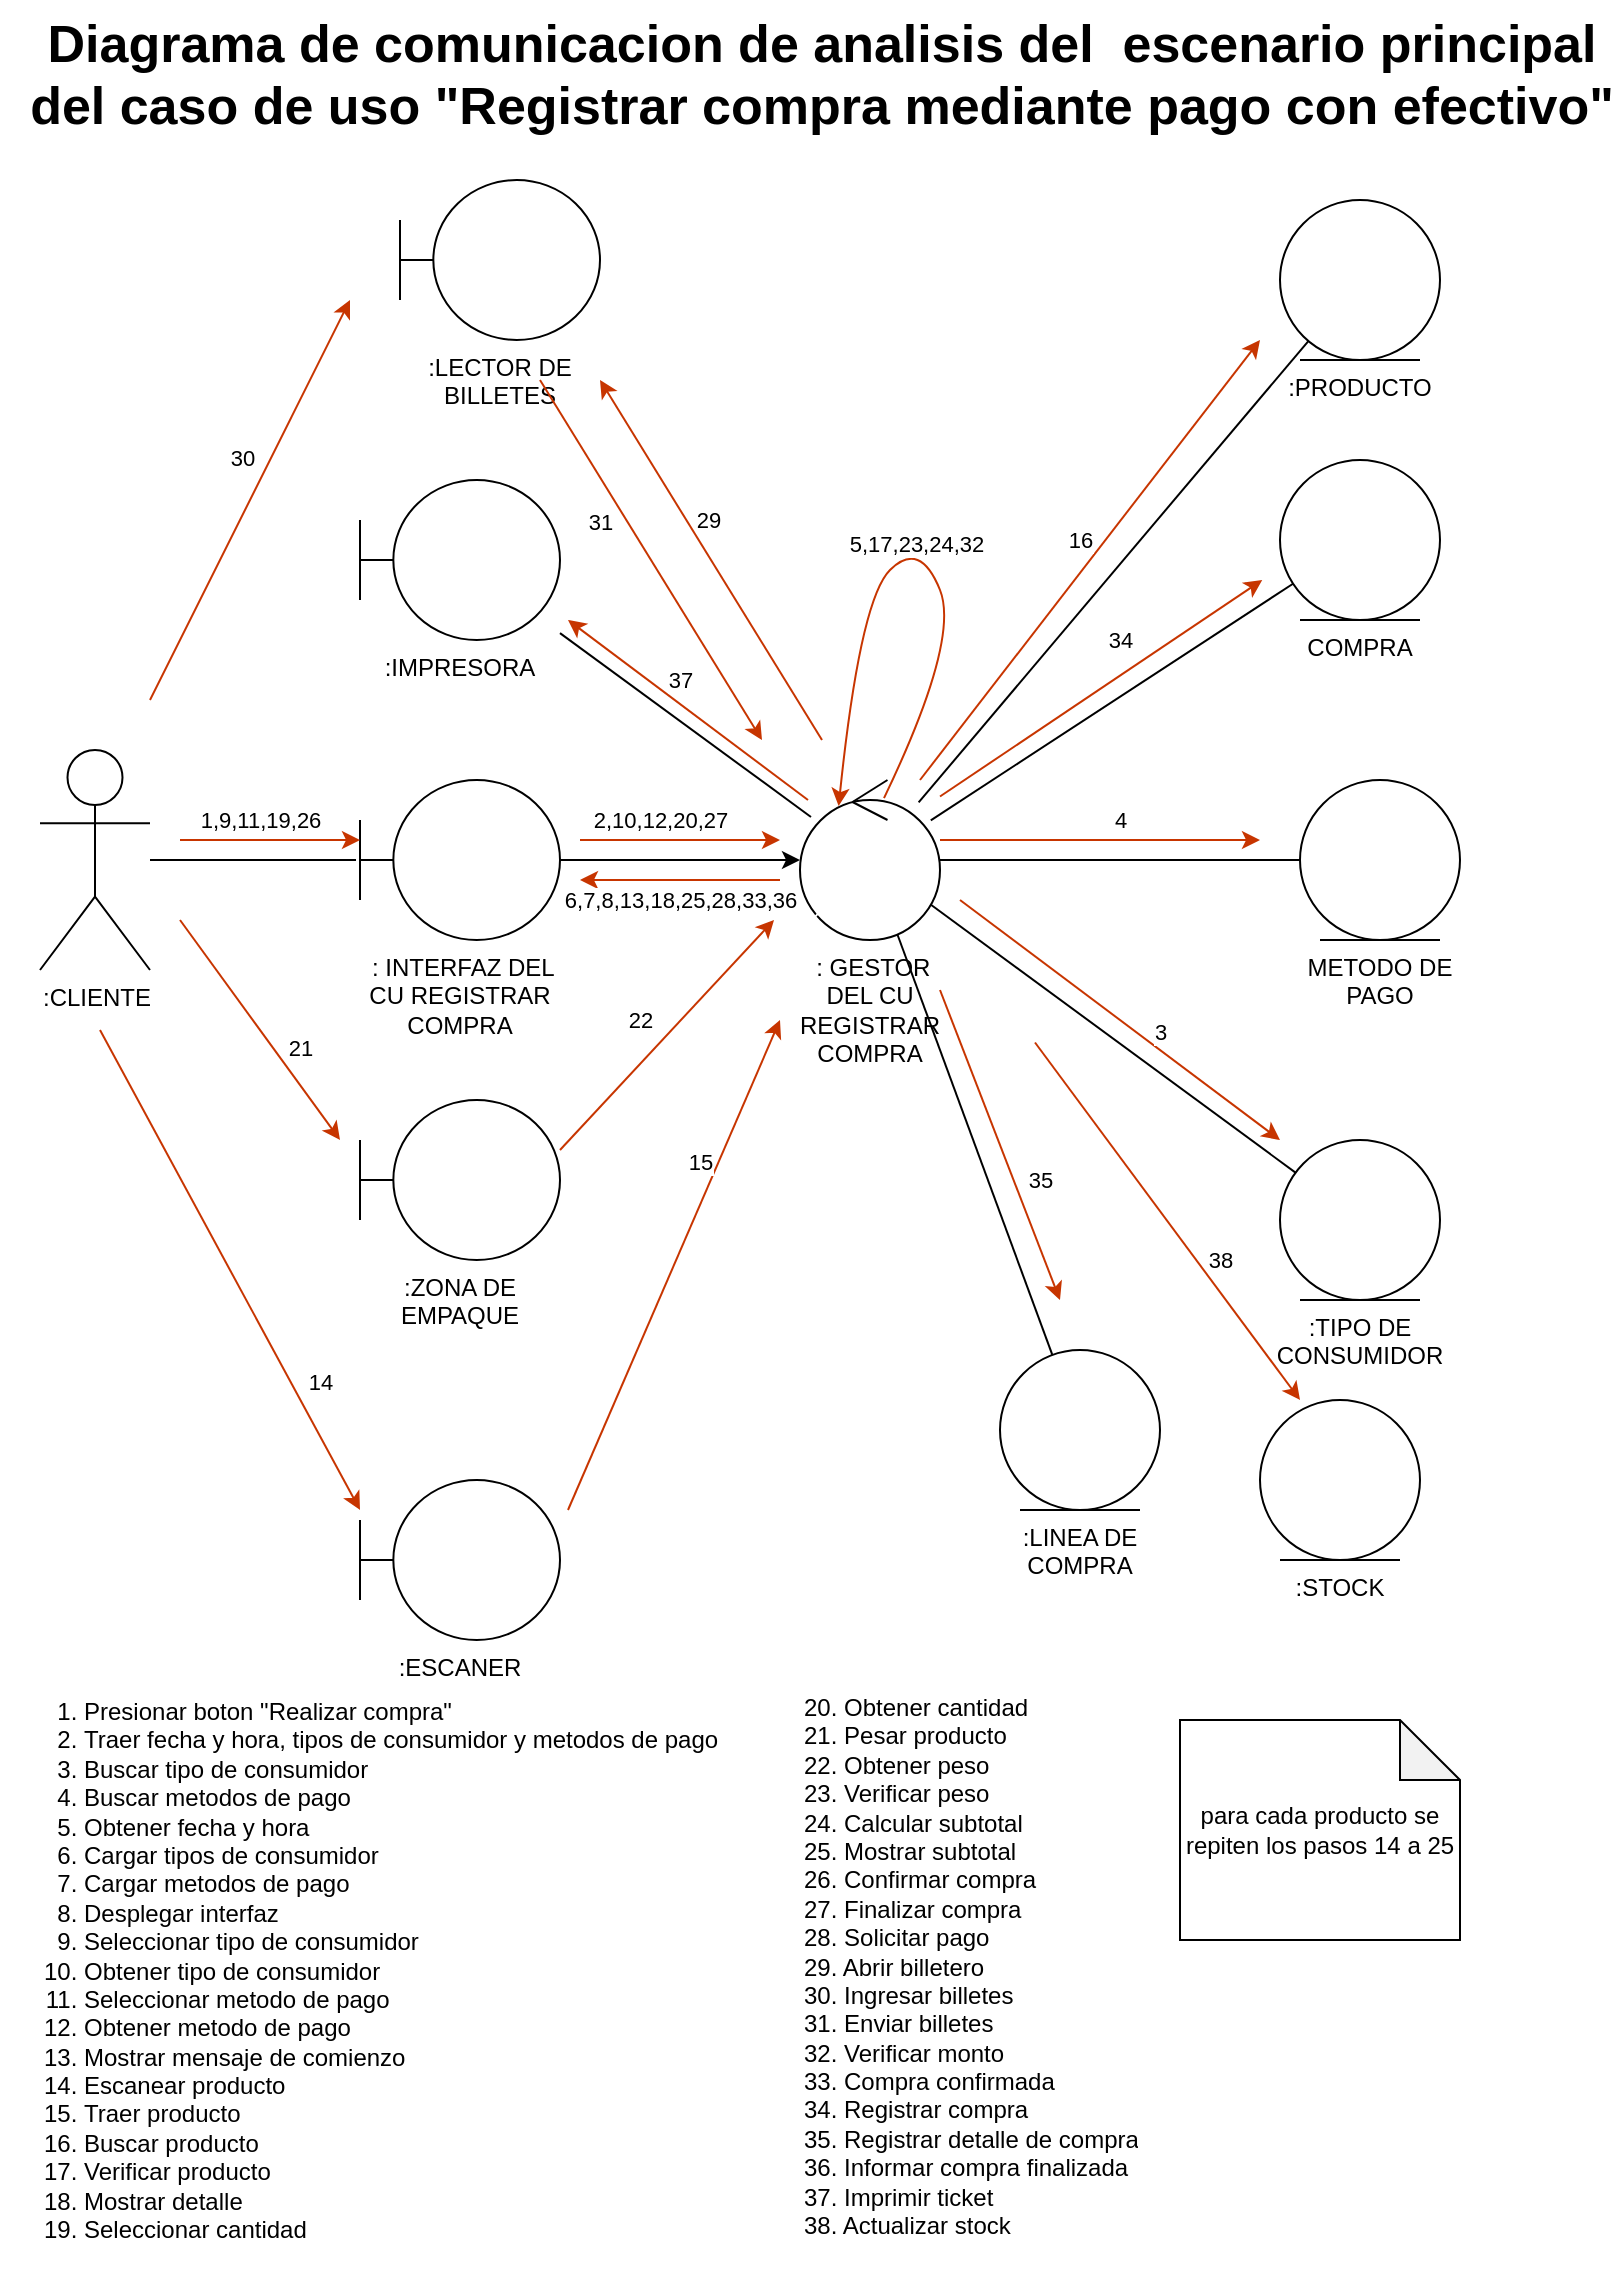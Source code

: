 <mxfile version="20.8.16" type="device"><diagram name="Page-1" id="2YBvvXClWsGukQMizWep"><mxGraphModel dx="794" dy="1230" grid="1" gridSize="10" guides="1" tooltips="1" connect="1" arrows="1" fold="1" page="1" pageScale="1" pageWidth="827" pageHeight="1169" math="0" shadow="0"><root><mxCell id="0"/><mxCell id="1" parent="0"/><mxCell id="ad6VIf8BgEQXSERncNVU-14" style="edgeStyle=orthogonalEdgeStyle;rounded=0;orthogonalLoop=1;jettySize=auto;html=1;" parent="1" source="ad6VIf8BgEQXSERncNVU-1" target="ad6VIf8BgEQXSERncNVU-6" edge="1"><mxGeometry relative="1" as="geometry"/></mxCell><mxCell id="ad6VIf8BgEQXSERncNVU-15" value="2,10,12,20,27" style="edgeStyle=orthogonalEdgeStyle;rounded=0;orthogonalLoop=1;jettySize=auto;html=1;fillColor=#fa6800;strokeColor=#C73500;" parent="1" edge="1"><mxGeometry x="-0.2" y="10" relative="1" as="geometry"><mxPoint x="300" y="450" as="sourcePoint"/><mxPoint x="400" y="450" as="targetPoint"/><mxPoint as="offset"/></mxGeometry></mxCell><mxCell id="ad6VIf8BgEQXSERncNVU-1" value="&amp;nbsp;: INTERFAZ DEL CU REGISTRAR COMPRA" style="shape=umlBoundary;whiteSpace=wrap;html=1;labelPosition=center;verticalLabelPosition=bottom;align=center;verticalAlign=top;" parent="1" vertex="1"><mxGeometry x="190" y="420" width="100" height="80" as="geometry"/></mxCell><mxCell id="CCmJBicXnnlTQRJ7N7az-21" style="edgeStyle=none;rounded=0;orthogonalLoop=1;jettySize=auto;html=1;entryX=-0.02;entryY=0.513;entryDx=0;entryDy=0;entryPerimeter=0;strokeColor=#ffffff;endArrow=none;endFill=0;" edge="1" parent="1" source="ad6VIf8BgEQXSERncNVU-2" target="CCmJBicXnnlTQRJ7N7az-7"><mxGeometry relative="1" as="geometry"/></mxCell><mxCell id="CCmJBicXnnlTQRJ7N7az-24" style="edgeStyle=none;rounded=0;orthogonalLoop=1;jettySize=auto;html=1;entryX=-0.02;entryY=0.467;entryDx=0;entryDy=0;entryPerimeter=0;strokeColor=#ffffff;endArrow=none;endFill=0;" edge="1" parent="1" target="CCmJBicXnnlTQRJ7N7az-6"><mxGeometry relative="1" as="geometry"><mxPoint x="50" y="540" as="sourcePoint"/></mxGeometry></mxCell><mxCell id="CCmJBicXnnlTQRJ7N7az-27" style="edgeStyle=none;rounded=0;orthogonalLoop=1;jettySize=auto;html=1;entryX=-0.033;entryY=0.554;entryDx=0;entryDy=0;entryPerimeter=0;strokeColor=#ffffff;endArrow=none;endFill=0;" edge="1" parent="1" source="ad6VIf8BgEQXSERncNVU-2" target="CCmJBicXnnlTQRJ7N7az-5"><mxGeometry relative="1" as="geometry"/></mxCell><mxCell id="ad6VIf8BgEQXSERncNVU-2" value=":CLIENTE" style="shape=umlActor;verticalLabelPosition=bottom;verticalAlign=top;html=1;" parent="1" vertex="1"><mxGeometry x="30" y="405" width="55" height="110" as="geometry"/></mxCell><mxCell id="ad6VIf8BgEQXSERncNVU-5" value=":IMPRESORA" style="shape=umlBoundary;whiteSpace=wrap;html=1;labelPosition=center;verticalLabelPosition=bottom;align=center;verticalAlign=top;" parent="1" vertex="1"><mxGeometry x="190" y="270" width="100" height="80" as="geometry"/></mxCell><mxCell id="ad6VIf8BgEQXSERncNVU-18" style="rounded=1;orthogonalLoop=1;jettySize=auto;html=1;endArrow=none;endFill=0;" parent="1" source="ad6VIf8BgEQXSERncNVU-6" target="ad6VIf8BgEQXSERncNVU-5" edge="1"><mxGeometry relative="1" as="geometry"/></mxCell><mxCell id="ad6VIf8BgEQXSERncNVU-19" style="rounded=0;orthogonalLoop=1;jettySize=auto;html=1;endArrow=none;endFill=0;" parent="1" source="ad6VIf8BgEQXSERncNVU-6" target="ad6VIf8BgEQXSERncNVU-9" edge="1"><mxGeometry relative="1" as="geometry"/></mxCell><mxCell id="ad6VIf8BgEQXSERncNVU-20" style="rounded=0;orthogonalLoop=1;jettySize=auto;html=1;endArrow=none;endFill=0;" parent="1" source="ad6VIf8BgEQXSERncNVU-6" target="ad6VIf8BgEQXSERncNVU-10" edge="1"><mxGeometry relative="1" as="geometry"/></mxCell><mxCell id="ad6VIf8BgEQXSERncNVU-22" style="edgeStyle=orthogonalEdgeStyle;rounded=0;orthogonalLoop=1;jettySize=auto;html=1;endArrow=none;endFill=0;" parent="1" source="ad6VIf8BgEQXSERncNVU-6" target="ad6VIf8BgEQXSERncNVU-11" edge="1"><mxGeometry relative="1" as="geometry"/></mxCell><mxCell id="ad6VIf8BgEQXSERncNVU-23" style="rounded=0;orthogonalLoop=1;jettySize=auto;html=1;endArrow=none;endFill=0;" parent="1" source="ad6VIf8BgEQXSERncNVU-6" target="ad6VIf8BgEQXSERncNVU-12" edge="1"><mxGeometry relative="1" as="geometry"/></mxCell><mxCell id="ad6VIf8BgEQXSERncNVU-24" style="rounded=0;orthogonalLoop=1;jettySize=auto;html=1;endArrow=none;endFill=0;" parent="1" source="ad6VIf8BgEQXSERncNVU-6" target="ad6VIf8BgEQXSERncNVU-13" edge="1"><mxGeometry relative="1" as="geometry"/></mxCell><mxCell id="ad6VIf8BgEQXSERncNVU-28" value="4" style="edgeStyle=orthogonalEdgeStyle;rounded=0;orthogonalLoop=1;jettySize=auto;html=1;fillColor=#fa6800;strokeColor=#C73500;" parent="1" edge="1"><mxGeometry x="0.125" y="10" relative="1" as="geometry"><mxPoint x="480" y="450" as="sourcePoint"/><mxPoint x="640" y="450" as="targetPoint"/><mxPoint as="offset"/></mxGeometry></mxCell><mxCell id="ad6VIf8BgEQXSERncNVU-29" value="34" style="rounded=0;orthogonalLoop=1;jettySize=auto;html=1;fillColor=#fa6800;strokeColor=#C73500;" parent="1" edge="1"><mxGeometry x="0.219" y="15" relative="1" as="geometry"><mxPoint x="479.997" y="428.262" as="sourcePoint"/><mxPoint x="641.13" y="320" as="targetPoint"/><mxPoint as="offset"/></mxGeometry></mxCell><mxCell id="ad6VIf8BgEQXSERncNVU-30" value="16" style="rounded=0;orthogonalLoop=1;jettySize=auto;html=1;fillColor=#fa6800;strokeColor=#C73500;" parent="1" edge="1"><mxGeometry x="0.035" y="10" relative="1" as="geometry"><mxPoint x="470.002" y="420.004" as="sourcePoint"/><mxPoint x="640" y="200" as="targetPoint"/><mxPoint as="offset"/></mxGeometry></mxCell><mxCell id="CCmJBicXnnlTQRJ7N7az-36" style="edgeStyle=none;rounded=0;orthogonalLoop=1;jettySize=auto;html=1;strokeColor=#ffffff;endArrow=none;endFill=0;entryX=1;entryY=0.563;entryDx=0;entryDy=0;entryPerimeter=0;" edge="1" parent="1" source="ad6VIf8BgEQXSERncNVU-6" target="CCmJBicXnnlTQRJ7N7az-6"><mxGeometry relative="1" as="geometry"/></mxCell><mxCell id="CCmJBicXnnlTQRJ7N7az-40" style="edgeStyle=none;rounded=0;orthogonalLoop=1;jettySize=auto;html=1;strokeColor=#ffffff;endArrow=none;endFill=0;" edge="1" parent="1" source="ad6VIf8BgEQXSERncNVU-6" target="CCmJBicXnnlTQRJ7N7az-39"><mxGeometry relative="1" as="geometry"/></mxCell><mxCell id="ad6VIf8BgEQXSERncNVU-6" value="&amp;nbsp;: GESTOR DEL CU REGISTRAR COMPRA" style="ellipse;shape=umlControl;whiteSpace=wrap;html=1;labelPosition=center;verticalLabelPosition=bottom;align=center;verticalAlign=top;" parent="1" vertex="1"><mxGeometry x="410" y="420" width="70" height="80" as="geometry"/></mxCell><mxCell id="ad6VIf8BgEQXSERncNVU-9" value=":PRODUCTO" style="ellipse;shape=umlEntity;whiteSpace=wrap;html=1;labelPosition=center;verticalLabelPosition=bottom;align=center;verticalAlign=top;" parent="1" vertex="1"><mxGeometry x="650" y="130" width="80" height="80" as="geometry"/></mxCell><mxCell id="ad6VIf8BgEQXSERncNVU-10" value="COMPRA" style="ellipse;shape=umlEntity;whiteSpace=wrap;html=1;labelPosition=center;verticalLabelPosition=bottom;align=center;verticalAlign=top;" parent="1" vertex="1"><mxGeometry x="650" y="260" width="80" height="80" as="geometry"/></mxCell><mxCell id="ad6VIf8BgEQXSERncNVU-11" value="METODO DE PAGO&lt;br&gt;" style="ellipse;shape=umlEntity;whiteSpace=wrap;html=1;labelPosition=center;verticalLabelPosition=bottom;align=center;verticalAlign=top;" parent="1" vertex="1"><mxGeometry x="660" y="420" width="80" height="80" as="geometry"/></mxCell><mxCell id="ad6VIf8BgEQXSERncNVU-12" value=":TIPO DE CONSUMIDOR" style="ellipse;shape=umlEntity;whiteSpace=wrap;html=1;labelPosition=center;verticalLabelPosition=bottom;align=center;verticalAlign=top;" parent="1" vertex="1"><mxGeometry x="650" y="600" width="80" height="80" as="geometry"/></mxCell><mxCell id="ad6VIf8BgEQXSERncNVU-13" value=":LINEA DE COMPRA" style="ellipse;shape=umlEntity;whiteSpace=wrap;html=1;labelPosition=center;verticalLabelPosition=bottom;align=center;verticalAlign=top;" parent="1" vertex="1"><mxGeometry x="510" y="705" width="80" height="80" as="geometry"/></mxCell><mxCell id="ad6VIf8BgEQXSERncNVU-16" style="edgeStyle=orthogonalEdgeStyle;rounded=0;orthogonalLoop=1;jettySize=auto;html=1;entryX=-0.02;entryY=0.5;entryDx=0;entryDy=0;entryPerimeter=0;endArrow=none;endFill=0;" parent="1" source="ad6VIf8BgEQXSERncNVU-2" target="ad6VIf8BgEQXSERncNVU-1" edge="1"><mxGeometry relative="1" as="geometry"/></mxCell><mxCell id="ad6VIf8BgEQXSERncNVU-17" style="edgeStyle=orthogonalEdgeStyle;rounded=0;orthogonalLoop=1;jettySize=auto;html=1;entryX=-0.02;entryY=0.5;entryDx=0;entryDy=0;entryPerimeter=0;fillColor=#fa6800;strokeColor=#C73500;" parent="1" edge="1"><mxGeometry relative="1" as="geometry"><mxPoint x="100" y="450" as="sourcePoint"/><mxPoint x="190" y="450" as="targetPoint"/></mxGeometry></mxCell><mxCell id="ad6VIf8BgEQXSERncNVU-32" value="1,9,11,19,26" style="edgeLabel;html=1;align=center;verticalAlign=middle;resizable=0;points=[];" parent="ad6VIf8BgEQXSERncNVU-17" vertex="1" connectable="0"><mxGeometry x="0.089" y="-2" relative="1" as="geometry"><mxPoint x="-9" y="-12" as="offset"/></mxGeometry></mxCell><mxCell id="ad6VIf8BgEQXSERncNVU-25" style="rounded=0;orthogonalLoop=1;jettySize=auto;html=1;fillColor=#fa6800;strokeColor=#C73500;" parent="1" edge="1"><mxGeometry relative="1" as="geometry"><mxPoint x="480" y="525" as="sourcePoint"/><mxPoint x="540" y="680" as="targetPoint"/></mxGeometry></mxCell><mxCell id="CCmJBicXnnlTQRJ7N7az-10" value="35" style="edgeLabel;html=1;align=center;verticalAlign=middle;resizable=0;points=[];" vertex="1" connectable="0" parent="ad6VIf8BgEQXSERncNVU-25"><mxGeometry x="0.175" y="3" relative="1" as="geometry"><mxPoint x="12" y="5" as="offset"/></mxGeometry></mxCell><mxCell id="ad6VIf8BgEQXSERncNVU-26" style="rounded=0;orthogonalLoop=1;jettySize=auto;html=1;fillColor=#fa6800;strokeColor=#C73500;" parent="1" edge="1"><mxGeometry relative="1" as="geometry"><mxPoint x="490" y="480" as="sourcePoint"/><mxPoint x="650" y="600" as="targetPoint"/></mxGeometry></mxCell><mxCell id="CCmJBicXnnlTQRJ7N7az-9" value="3" style="edgeLabel;html=1;align=center;verticalAlign=middle;resizable=0;points=[];" vertex="1" connectable="0" parent="ad6VIf8BgEQXSERncNVU-26"><mxGeometry x="0.124" y="2" relative="1" as="geometry"><mxPoint x="9" as="offset"/></mxGeometry></mxCell><mxCell id="ad6VIf8BgEQXSERncNVU-37" value="6,7,8,13,18,25,28,33,36" style="edgeStyle=orthogonalEdgeStyle;rounded=0;orthogonalLoop=1;jettySize=auto;html=1;fillColor=#fa6800;strokeColor=#C73500;" parent="1" edge="1"><mxGeometry y="10" relative="1" as="geometry"><mxPoint x="400" y="470" as="sourcePoint"/><mxPoint x="300" y="470" as="targetPoint"/><mxPoint as="offset"/></mxGeometry></mxCell><mxCell id="ad6VIf8BgEQXSERncNVU-41" value="&lt;div align=&quot;center&quot;&gt;&lt;b&gt;&lt;font style=&quot;font-size:26px;&quot; size=&quot;26px&quot;&gt;Diagrama de comunicacion de&lt;/font&gt;&lt;/b&gt;&lt;b&gt;&lt;font style=&quot;font-size:26px;&quot; size=&quot;26px&quot;&gt; analisis del&amp;nbsp; escenario principal del caso de uso &quot;Registrar compra mediante pago con efectivo&quot;&lt;/font&gt;&lt;/b&gt;&lt;/div&gt;&lt;br&gt;  " style="text;html=1;whiteSpace=wrap;overflow=hidden;rounded=0;" parent="1" vertex="1"><mxGeometry x="20" y="30" width="800" height="120" as="geometry"/></mxCell><mxCell id="ad6VIf8BgEQXSERncNVU-42" value="&lt;ol&gt;&lt;li&gt;Presionar boton &quot;Realizar compra&quot;&lt;/li&gt;&lt;li&gt;Traer fecha y hora, tipos de consumidor y metodos de pago&lt;/li&gt;&lt;li&gt;Buscar tipo de consumidor&lt;/li&gt;&lt;li&gt;Buscar metodos de pago&lt;/li&gt;&lt;li&gt;Obtener fecha y hora&lt;/li&gt;&lt;li&gt;Cargar tipos de consumidor&lt;/li&gt;&lt;li&gt;Cargar metodos de pago&lt;/li&gt;&lt;li&gt;Desplegar interfaz&lt;/li&gt;&lt;li&gt;Seleccionar tipo de consumidor&lt;/li&gt;&lt;li&gt;Obtener tipo de consumidor&lt;/li&gt;&lt;li&gt;Seleccionar metodo de pago&lt;/li&gt;&lt;li&gt;Obtener metodo de pago&lt;/li&gt;&lt;li&gt;Mostrar mensaje de comienzo&lt;/li&gt;&lt;li&gt;Escanear producto&lt;/li&gt;&lt;li&gt;Traer producto&lt;/li&gt;&lt;li&gt;Buscar producto&lt;/li&gt;&lt;li&gt;Verificar producto&lt;/li&gt;&lt;li&gt;Mostrar detalle&lt;/li&gt;&lt;li&gt;Seleccionar cantidad&lt;/li&gt;&lt;/ol&gt;&lt;br&gt;    &lt;p style=&quot;margin-top:0;&quot;&gt;&lt;br&gt;      &amp;nbsp;&lt;br&gt;    &lt;/p&gt;&lt;br&gt;  " style="text;html=1;whiteSpace=wrap;overflow=hidden;rounded=0;" parent="1" vertex="1"><mxGeometry x="10" y="860" width="390" height="300" as="geometry"/></mxCell><mxCell id="CCmJBicXnnlTQRJ7N7az-15" style="rounded=0;orthogonalLoop=1;jettySize=auto;html=1;strokeColor=#ffffff;endArrow=none;endFill=0;exitX=1;exitY=0.5;exitDx=0;exitDy=0;exitPerimeter=0;" edge="1" parent="1" source="CCmJBicXnnlTQRJ7N7az-5" target="ad6VIf8BgEQXSERncNVU-6"><mxGeometry relative="1" as="geometry"/></mxCell><mxCell id="CCmJBicXnnlTQRJ7N7az-5" value=":ZONA DE EMPAQUE" style="shape=umlBoundary;whiteSpace=wrap;html=1;labelPosition=center;verticalLabelPosition=bottom;align=center;verticalAlign=top;" vertex="1" parent="1"><mxGeometry x="190" y="580" width="100" height="80" as="geometry"/></mxCell><mxCell id="CCmJBicXnnlTQRJ7N7az-6" value=":ESCANER" style="shape=umlBoundary;whiteSpace=wrap;html=1;labelPosition=center;verticalLabelPosition=bottom;align=center;verticalAlign=top;" vertex="1" parent="1"><mxGeometry x="190" y="770" width="100" height="80" as="geometry"/></mxCell><mxCell id="CCmJBicXnnlTQRJ7N7az-16" style="edgeStyle=none;rounded=0;orthogonalLoop=1;jettySize=auto;html=1;strokeColor=#ffffff;endArrow=none;endFill=0;" edge="1" parent="1" source="CCmJBicXnnlTQRJ7N7az-7" target="ad6VIf8BgEQXSERncNVU-6"><mxGeometry relative="1" as="geometry"/></mxCell><mxCell id="CCmJBicXnnlTQRJ7N7az-7" value=":LECTOR DE BILLETES" style="shape=umlBoundary;whiteSpace=wrap;html=1;labelPosition=center;verticalLabelPosition=bottom;align=center;verticalAlign=top;" vertex="1" parent="1"><mxGeometry x="210" y="120" width="100" height="80" as="geometry"/></mxCell><mxCell id="CCmJBicXnnlTQRJ7N7az-8" value="&lt;div&gt;20. Obtener cantidad&lt;/div&gt;&lt;div&gt;21. Pesar producto&lt;/div&gt;&lt;div&gt;22. Obtener peso&lt;/div&gt;&lt;div&gt;23. Verificar peso&lt;/div&gt;&lt;div&gt;24. Calcular subtotal&lt;/div&gt;&lt;div&gt;25. Mostrar subtotal&lt;/div&gt;&lt;div&gt;26. Confirmar compra&lt;/div&gt;&lt;div&gt;27. Finalizar compra&lt;/div&gt;&lt;div&gt;28. Solicitar pago&lt;/div&gt;&lt;div&gt;29. Abrir billetero&lt;/div&gt;&lt;div&gt;30. Ingresar billetes&lt;/div&gt;&lt;div&gt;31. Enviar billetes&lt;/div&gt;&lt;div&gt;32. Verificar monto&lt;/div&gt;&lt;div&gt;33. Compra confirmada&lt;/div&gt;&lt;div&gt;34. Registrar compra&lt;/div&gt;&lt;div&gt;35. Registrar detalle de compra&lt;/div&gt;&lt;div&gt;36. Informar compra finalizada&lt;/div&gt;&lt;div&gt;37. Imprimir ticket&lt;/div&gt;&lt;div&gt;38. Actualizar stock&lt;/div&gt;&lt;div&gt;&lt;br&gt;&lt;/div&gt;&lt;br&gt;  " style="text;html=1;whiteSpace=wrap;overflow=hidden;rounded=0;" vertex="1" parent="1"><mxGeometry x="410" y="870" width="190" height="300" as="geometry"/></mxCell><mxCell id="CCmJBicXnnlTQRJ7N7az-13" value="" style="endArrow=classic;html=1;rounded=0;fillColor=#a20025;strokeColor=#c73500;endFill=1;" edge="1" parent="1"><mxGeometry width="50" height="50" relative="1" as="geometry"><mxPoint x="421" y="400" as="sourcePoint"/><mxPoint x="310" y="220" as="targetPoint"/></mxGeometry></mxCell><mxCell id="CCmJBicXnnlTQRJ7N7az-18" value="29" style="edgeLabel;html=1;align=center;verticalAlign=middle;resizable=0;points=[];" vertex="1" connectable="0" parent="CCmJBicXnnlTQRJ7N7az-13"><mxGeometry x="0.25" y="-2" relative="1" as="geometry"><mxPoint x="10" y="3" as="offset"/></mxGeometry></mxCell><mxCell id="CCmJBicXnnlTQRJ7N7az-14" value="37" style="endArrow=classic;html=1;rounded=0;fillColor=#a20025;strokeColor=#c73500;endFill=1;" edge="1" parent="1"><mxGeometry x="0.163" y="-10" width="50" height="50" relative="1" as="geometry"><mxPoint x="414" y="430" as="sourcePoint"/><mxPoint x="294" y="340" as="targetPoint"/><mxPoint as="offset"/></mxGeometry></mxCell><mxCell id="CCmJBicXnnlTQRJ7N7az-19" value="" style="endArrow=classic;html=1;rounded=0;fillColor=#a20025;strokeColor=#c73500;endFill=1;" edge="1" parent="1"><mxGeometry width="50" height="50" relative="1" as="geometry"><mxPoint x="280" y="220" as="sourcePoint"/><mxPoint x="391" y="400" as="targetPoint"/></mxGeometry></mxCell><mxCell id="CCmJBicXnnlTQRJ7N7az-20" value="31" style="edgeLabel;html=1;align=center;verticalAlign=middle;resizable=0;points=[];" vertex="1" connectable="0" parent="CCmJBicXnnlTQRJ7N7az-19"><mxGeometry x="0.25" y="-2" relative="1" as="geometry"><mxPoint x="-38" y="-43" as="offset"/></mxGeometry></mxCell><mxCell id="CCmJBicXnnlTQRJ7N7az-22" value="" style="endArrow=classic;html=1;rounded=0;fillColor=#a20025;strokeColor=#c73500;endFill=1;" edge="1" parent="1"><mxGeometry width="50" height="50" relative="1" as="geometry"><mxPoint x="85" y="380" as="sourcePoint"/><mxPoint x="185" y="180" as="targetPoint"/></mxGeometry></mxCell><mxCell id="CCmJBicXnnlTQRJ7N7az-23" value="30" style="edgeLabel;html=1;align=center;verticalAlign=middle;resizable=0;points=[];" vertex="1" connectable="0" parent="CCmJBicXnnlTQRJ7N7az-22"><mxGeometry x="0.228" y="2" relative="1" as="geometry"><mxPoint x="-14" y="3" as="offset"/></mxGeometry></mxCell><mxCell id="CCmJBicXnnlTQRJ7N7az-25" value="" style="endArrow=classic;html=1;rounded=0;fillColor=#a20025;strokeColor=#c73500;endFill=1;" edge="1" parent="1"><mxGeometry width="50" height="50" relative="1" as="geometry"><mxPoint x="60" y="545" as="sourcePoint"/><mxPoint x="190" y="785" as="targetPoint"/></mxGeometry></mxCell><mxCell id="CCmJBicXnnlTQRJ7N7az-26" value="14" style="edgeLabel;html=1;align=center;verticalAlign=middle;resizable=0;points=[];" vertex="1" connectable="0" parent="CCmJBicXnnlTQRJ7N7az-25"><mxGeometry x="-0.18" y="-2" relative="1" as="geometry"><mxPoint x="58" y="76" as="offset"/></mxGeometry></mxCell><mxCell id="CCmJBicXnnlTQRJ7N7az-28" value="" style="endArrow=classic;html=1;rounded=0;fillColor=#a20025;strokeColor=#c73500;endFill=1;" edge="1" parent="1"><mxGeometry width="50" height="50" relative="1" as="geometry"><mxPoint x="100" y="490" as="sourcePoint"/><mxPoint x="180" y="600" as="targetPoint"/></mxGeometry></mxCell><mxCell id="CCmJBicXnnlTQRJ7N7az-31" value="21" style="edgeLabel;html=1;align=center;verticalAlign=middle;resizable=0;points=[];" vertex="1" connectable="0" parent="CCmJBicXnnlTQRJ7N7az-28"><mxGeometry x="0.177" y="1" relative="1" as="geometry"><mxPoint x="12" as="offset"/></mxGeometry></mxCell><mxCell id="CCmJBicXnnlTQRJ7N7az-32" value="5,17,23,24,32" style="curved=1;endArrow=classic;html=1;rounded=0;strokeColor=#c73500;exitX=0.6;exitY=0.113;exitDx=0;exitDy=0;exitPerimeter=0;entryX=0.276;entryY=0.163;entryDx=0;entryDy=0;entryPerimeter=0;fillColor=#a20025;" edge="1" parent="1" source="ad6VIf8BgEQXSERncNVU-6" target="ad6VIf8BgEQXSERncNVU-6"><mxGeometry width="50" height="50" relative="1" as="geometry"><mxPoint x="400" y="620" as="sourcePoint"/><mxPoint x="450" y="570" as="targetPoint"/><Array as="points"><mxPoint x="490" y="350"/><mxPoint x="470" y="300"/><mxPoint x="440" y="330"/></Array></mxGeometry></mxCell><mxCell id="CCmJBicXnnlTQRJ7N7az-34" value="" style="endArrow=classic;html=1;rounded=0;fillColor=#a20025;strokeColor=#c73500;endFill=1;" edge="1" parent="1"><mxGeometry width="50" height="50" relative="1" as="geometry"><mxPoint x="294" y="785" as="sourcePoint"/><mxPoint x="400" y="540" as="targetPoint"/></mxGeometry></mxCell><mxCell id="CCmJBicXnnlTQRJ7N7az-37" value="15" style="edgeLabel;html=1;align=center;verticalAlign=middle;resizable=0;points=[];" vertex="1" connectable="0" parent="CCmJBicXnnlTQRJ7N7az-34"><mxGeometry x="0.335" y="-2" relative="1" as="geometry"><mxPoint x="-7" y="-12" as="offset"/></mxGeometry></mxCell><mxCell id="CCmJBicXnnlTQRJ7N7az-38" value="22" style="endArrow=classic;html=1;rounded=0;fillColor=#a20025;strokeColor=#c73500;endFill=1;" edge="1" parent="1"><mxGeometry x="-0.047" y="15" width="50" height="50" relative="1" as="geometry"><mxPoint x="290" y="605" as="sourcePoint"/><mxPoint x="397" y="490" as="targetPoint"/><mxPoint as="offset"/></mxGeometry></mxCell><mxCell id="CCmJBicXnnlTQRJ7N7az-39" value=":STOCK" style="ellipse;shape=umlEntity;whiteSpace=wrap;html=1;labelPosition=center;verticalLabelPosition=bottom;align=center;verticalAlign=top;" vertex="1" parent="1"><mxGeometry x="640" y="730" width="80" height="80" as="geometry"/></mxCell><mxCell id="CCmJBicXnnlTQRJ7N7az-41" style="rounded=0;orthogonalLoop=1;jettySize=auto;html=1;fillColor=#fa6800;strokeColor=#C73500;" edge="1" parent="1"><mxGeometry relative="1" as="geometry"><mxPoint x="527.5" y="551.25" as="sourcePoint"/><mxPoint x="660" y="730" as="targetPoint"/></mxGeometry></mxCell><mxCell id="CCmJBicXnnlTQRJ7N7az-42" value="38" style="edgeLabel;html=1;align=center;verticalAlign=middle;resizable=0;points=[];" vertex="1" connectable="0" parent="CCmJBicXnnlTQRJ7N7az-41"><mxGeometry x="0.175" y="3" relative="1" as="geometry"><mxPoint x="12" y="5" as="offset"/></mxGeometry></mxCell><mxCell id="CCmJBicXnnlTQRJ7N7az-43" value="para cada producto se repiten los pasos 14 a 25" style="shape=note;whiteSpace=wrap;html=1;backgroundOutline=1;darkOpacity=0.05;" vertex="1" parent="1"><mxGeometry x="600" y="890" width="140" height="110" as="geometry"/></mxCell></root></mxGraphModel></diagram></mxfile>